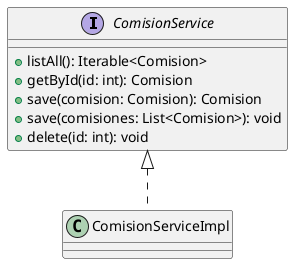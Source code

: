 @startuml ComisionService
interface ComisionService {
 + listAll(): Iterable<Comision>
 + getById(id: int): Comision
 + save(comision: Comision): Comision
 + save(comisiones: List<Comision>): void
 + delete(id: int): void
}
ComisionService <|.. ComisionServiceImpl
@enduml